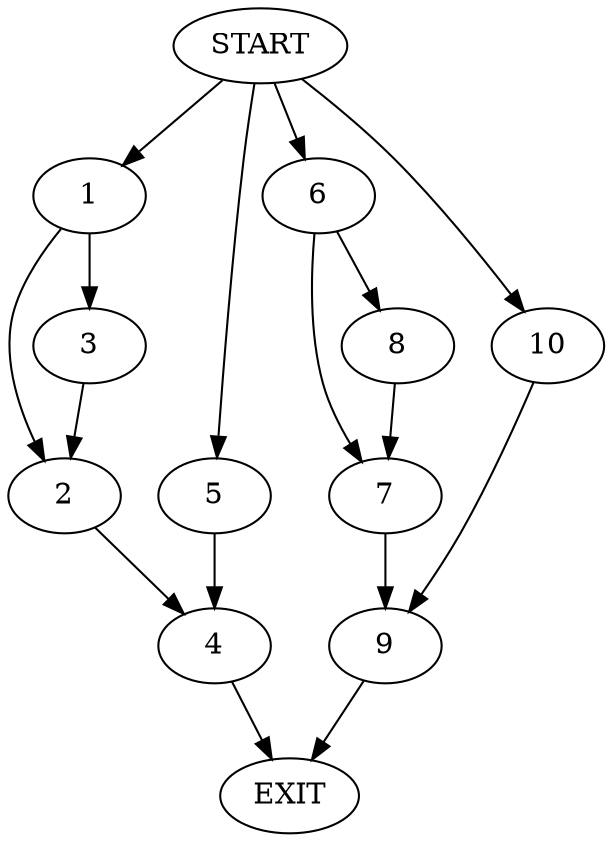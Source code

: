 digraph {
0 [label="START"]
11 [label="EXIT"]
0 -> 1
1 -> 2
1 -> 3
2 -> 4
3 -> 2
4 -> 11
0 -> 5
5 -> 4
0 -> 6
6 -> 7
6 -> 8
7 -> 9
8 -> 7
9 -> 11
0 -> 10
10 -> 9
}
